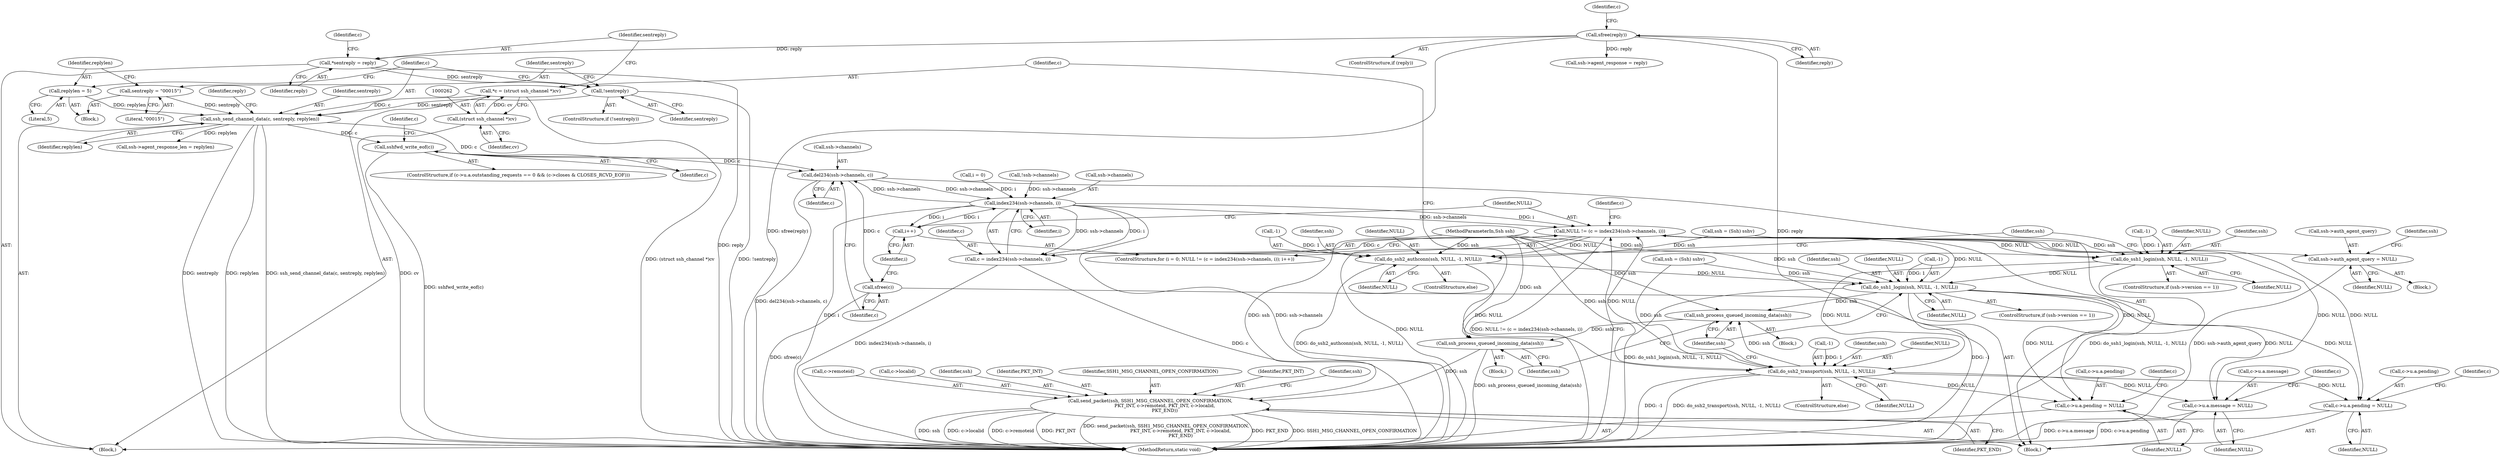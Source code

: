 digraph "1_tartarus_4ff22863d895cb7ebfced4cf923a012a614adaa8@API" {
"1000319" [label="(Call,sshfwd_write_eof(c))"];
"1000295" [label="(Call,ssh_send_channel_data(c, sentreply, replylen))"];
"1000259" [label="(Call,*c = (struct ssh_channel *)cv)"];
"1000261" [label="(Call,(struct ssh_channel *)cv)"];
"1000289" [label="(Call,sentreply = \"\0\0\0\1\5\")"];
"1000286" [label="(Call,!sentreply)"];
"1000265" [label="(Call,*sentreply = reply)"];
"1000301" [label="(Call,sfree(reply))"];
"1000292" [label="(Call,replylen = 5)"];
"1000369" [label="(Call,del234(ssh->channels, c))"];
"1000144" [label="(Call,index234(ssh->channels, i))"];
"1000140" [label="(Call,NULL != (c = index234(ssh->channels, i)))"];
"1000188" [label="(Call,ssh->auth_agent_query = NULL)"];
"1000209" [label="(Call,do_ssh1_login(ssh, NULL, -1, NULL))"];
"1000240" [label="(Call,do_ssh1_login(ssh, NULL, -1, NULL))"];
"1000253" [label="(Call,ssh_process_queued_incoming_data(ssh))"];
"1000255" [label="(Call,ssh_process_queued_incoming_data(ssh))"];
"1000357" [label="(Call,send_packet(ssh, SSH1_MSG_CHANNEL_OPEN_CONFIRMATION,\n                    PKT_INT, c->remoteid, PKT_INT, c->localid,\n                    PKT_END))"];
"1000268" [label="(Call,c->u.a.pending = NULL)"];
"1000330" [label="(Call,c->u.a.message = NULL)"];
"1000339" [label="(Call,c->u.a.pending = NULL)"];
"1000247" [label="(Call,do_ssh2_transport(ssh, NULL, -1, NULL))"];
"1000216" [label="(Call,do_ssh2_authconn(ssh, NULL, -1, NULL))"];
"1000142" [label="(Call,c = index234(ssh->channels, i))"];
"1000149" [label="(Call,i++)"];
"1000374" [label="(Call,sfree(c))"];
"1000224" [label="(Call,ssh = (Ssh) sshv)"];
"1000241" [label="(Identifier,ssh)"];
"1000359" [label="(Identifier,SSH1_MSG_CHANNEL_OPEN_CONFIRMATION)"];
"1000137" [label="(Call,i = 0)"];
"1000252" [label="(Identifier,NULL)"];
"1000203" [label="(ControlStructure,if (ssh->version == 1))"];
"1000257" [label="(Block,)"];
"1000357" [label="(Call,send_packet(ssh, SSH1_MSG_CHANNEL_OPEN_CONFIRMATION,\n                    PKT_INT, c->remoteid, PKT_INT, c->localid,\n                    PKT_END))"];
"1000250" [label="(Call,-1)"];
"1000272" [label="(Identifier,c)"];
"1000369" [label="(Call,del234(ssh->channels, c))"];
"1000183" [label="(Call,ssh = (Ssh) sshv)"];
"1000364" [label="(Identifier,PKT_INT)"];
"1000302" [label="(Identifier,reply)"];
"1000375" [label="(Identifier,c)"];
"1000301" [label="(Call,sfree(reply))"];
"1000260" [label="(Identifier,c)"];
"1000371" [label="(Identifier,ssh)"];
"1000298" [label="(Identifier,replylen)"];
"1000297" [label="(Identifier,sentreply)"];
"1000268" [label="(Call,c->u.a.pending = NULL)"];
"1000325" [label="(Identifier,c)"];
"1000225" [label="(Identifier,ssh)"];
"1000188" [label="(Call,ssh->auth_agent_query = NULL)"];
"1000246" [label="(ControlStructure,else)"];
"1000181" [label="(Block,)"];
"1000131" [label="(Call,!ssh->channels)"];
"1000222" [label="(Block,)"];
"1000339" [label="(Call,c->u.a.pending = NULL)"];
"1000209" [label="(Call,do_ssh1_login(ssh, NULL, -1, NULL))"];
"1000361" [label="(Call,c->remoteid)"];
"1000299" [label="(ControlStructure,if (reply))"];
"1000330" [label="(Call,c->u.a.message = NULL)"];
"1000265" [label="(Call,*sentreply = reply)"];
"1000286" [label="(Call,!sentreply)"];
"1000253" [label="(Call,ssh_process_queued_incoming_data(ssh))"];
"1000212" [label="(Call,-1)"];
"1000198" [label="(Call,ssh->agent_response_len = replylen)"];
"1000261" [label="(Call,(struct ssh_channel *)cv)"];
"1000140" [label="(Call,NULL != (c = index234(ssh->channels, i)))"];
"1000217" [label="(Identifier,ssh)"];
"1000144" [label="(Call,index234(ssh->channels, i))"];
"1000259" [label="(Call,*c = (struct ssh_channel *)cv)"];
"1000189" [label="(Call,ssh->auth_agent_query)"];
"1000376" [label="(MethodReturn,static void)"];
"1000107" [label="(MethodParameterIn,Ssh ssh)"];
"1000245" [label="(Identifier,NULL)"];
"1000242" [label="(Identifier,NULL)"];
"1000352" [label="(Identifier,c)"];
"1000148" [label="(Identifier,i)"];
"1000300" [label="(Identifier,reply)"];
"1000303" [label="(ControlStructure,if (c->u.a.outstanding_requests == 0 && (c->closes & CLOSES_RCVD_EOF)))"];
"1000287" [label="(Identifier,sentreply)"];
"1000154" [label="(Identifier,c)"];
"1000216" [label="(Call,do_ssh2_authconn(ssh, NULL, -1, NULL))"];
"1000151" [label="(Block,)"];
"1000263" [label="(Identifier,cv)"];
"1000143" [label="(Identifier,c)"];
"1000267" [label="(Identifier,reply)"];
"1000254" [label="(Identifier,ssh)"];
"1000285" [label="(ControlStructure,if (!sentreply))"];
"1000291" [label="(Literal,\"\0\0\0\1\5\")"];
"1000141" [label="(Identifier,NULL)"];
"1000309" [label="(Identifier,c)"];
"1000195" [label="(Identifier,ssh)"];
"1000343" [label="(Identifier,c)"];
"1000292" [label="(Call,replylen = 5)"];
"1000142" [label="(Call,c = index234(ssh->channels, i))"];
"1000269" [label="(Call,c->u.a.pending)"];
"1000266" [label="(Identifier,sentreply)"];
"1000240" [label="(Call,do_ssh1_login(ssh, NULL, -1, NULL))"];
"1000211" [label="(Identifier,NULL)"];
"1000234" [label="(ControlStructure,if (ssh->version == 1))"];
"1000248" [label="(Identifier,ssh)"];
"1000374" [label="(Call,sfree(c))"];
"1000290" [label="(Identifier,sentreply)"];
"1000149" [label="(Call,i++)"];
"1000293" [label="(Identifier,replylen)"];
"1000365" [label="(Call,c->localid)"];
"1000193" [label="(Call,ssh->agent_response = reply)"];
"1000276" [label="(Identifier,NULL)"];
"1000320" [label="(Identifier,c)"];
"1000347" [label="(Identifier,NULL)"];
"1000255" [label="(Call,ssh_process_queued_incoming_data(ssh))"];
"1000294" [label="(Literal,5)"];
"1000288" [label="(Block,)"];
"1000338" [label="(Identifier,NULL)"];
"1000192" [label="(Identifier,NULL)"];
"1000289" [label="(Call,sentreply = \"\0\0\0\1\5\")"];
"1000156" [label="(Block,)"];
"1000150" [label="(Identifier,i)"];
"1000218" [label="(Identifier,NULL)"];
"1000210" [label="(Identifier,ssh)"];
"1000368" [label="(Identifier,PKT_END)"];
"1000295" [label="(Call,ssh_send_channel_data(c, sentreply, replylen))"];
"1000296" [label="(Identifier,c)"];
"1000247" [label="(Call,do_ssh2_transport(ssh, NULL, -1, NULL))"];
"1000256" [label="(Identifier,ssh)"];
"1000219" [label="(Call,-1)"];
"1000145" [label="(Call,ssh->channels)"];
"1000214" [label="(Identifier,NULL)"];
"1000281" [label="(Identifier,c)"];
"1000249" [label="(Identifier,NULL)"];
"1000370" [label="(Call,ssh->channels)"];
"1000358" [label="(Identifier,ssh)"];
"1000221" [label="(Identifier,NULL)"];
"1000373" [label="(Identifier,c)"];
"1000215" [label="(ControlStructure,else)"];
"1000319" [label="(Call,sshfwd_write_eof(c))"];
"1000331" [label="(Call,c->u.a.message)"];
"1000243" [label="(Call,-1)"];
"1000340" [label="(Call,c->u.a.pending)"];
"1000360" [label="(Identifier,PKT_INT)"];
"1000136" [label="(ControlStructure,for (i = 0; NULL != (c = index234(ssh->channels, i)); i++))"];
"1000319" -> "1000303"  [label="AST: "];
"1000319" -> "1000320"  [label="CFG: "];
"1000320" -> "1000319"  [label="AST: "];
"1000325" -> "1000319"  [label="CFG: "];
"1000319" -> "1000376"  [label="DDG: sshfwd_write_eof(c)"];
"1000295" -> "1000319"  [label="DDG: c"];
"1000319" -> "1000369"  [label="DDG: c"];
"1000295" -> "1000257"  [label="AST: "];
"1000295" -> "1000298"  [label="CFG: "];
"1000296" -> "1000295"  [label="AST: "];
"1000297" -> "1000295"  [label="AST: "];
"1000298" -> "1000295"  [label="AST: "];
"1000300" -> "1000295"  [label="CFG: "];
"1000295" -> "1000376"  [label="DDG: sentreply"];
"1000295" -> "1000376"  [label="DDG: replylen"];
"1000295" -> "1000376"  [label="DDG: ssh_send_channel_data(c, sentreply, replylen)"];
"1000295" -> "1000198"  [label="DDG: replylen"];
"1000259" -> "1000295"  [label="DDG: c"];
"1000289" -> "1000295"  [label="DDG: sentreply"];
"1000286" -> "1000295"  [label="DDG: sentreply"];
"1000292" -> "1000295"  [label="DDG: replylen"];
"1000295" -> "1000369"  [label="DDG: c"];
"1000259" -> "1000257"  [label="AST: "];
"1000259" -> "1000261"  [label="CFG: "];
"1000260" -> "1000259"  [label="AST: "];
"1000261" -> "1000259"  [label="AST: "];
"1000266" -> "1000259"  [label="CFG: "];
"1000259" -> "1000376"  [label="DDG: (struct ssh_channel *)cv"];
"1000261" -> "1000259"  [label="DDG: cv"];
"1000261" -> "1000263"  [label="CFG: "];
"1000262" -> "1000261"  [label="AST: "];
"1000263" -> "1000261"  [label="AST: "];
"1000261" -> "1000376"  [label="DDG: cv"];
"1000289" -> "1000288"  [label="AST: "];
"1000289" -> "1000291"  [label="CFG: "];
"1000290" -> "1000289"  [label="AST: "];
"1000291" -> "1000289"  [label="AST: "];
"1000293" -> "1000289"  [label="CFG: "];
"1000286" -> "1000285"  [label="AST: "];
"1000286" -> "1000287"  [label="CFG: "];
"1000287" -> "1000286"  [label="AST: "];
"1000290" -> "1000286"  [label="CFG: "];
"1000296" -> "1000286"  [label="CFG: "];
"1000286" -> "1000376"  [label="DDG: !sentreply"];
"1000265" -> "1000286"  [label="DDG: sentreply"];
"1000265" -> "1000257"  [label="AST: "];
"1000265" -> "1000267"  [label="CFG: "];
"1000266" -> "1000265"  [label="AST: "];
"1000267" -> "1000265"  [label="AST: "];
"1000272" -> "1000265"  [label="CFG: "];
"1000265" -> "1000376"  [label="DDG: reply"];
"1000301" -> "1000265"  [label="DDG: reply"];
"1000301" -> "1000299"  [label="AST: "];
"1000301" -> "1000302"  [label="CFG: "];
"1000302" -> "1000301"  [label="AST: "];
"1000309" -> "1000301"  [label="CFG: "];
"1000301" -> "1000376"  [label="DDG: sfree(reply)"];
"1000301" -> "1000376"  [label="DDG: reply"];
"1000301" -> "1000193"  [label="DDG: reply"];
"1000292" -> "1000288"  [label="AST: "];
"1000292" -> "1000294"  [label="CFG: "];
"1000293" -> "1000292"  [label="AST: "];
"1000294" -> "1000292"  [label="AST: "];
"1000296" -> "1000292"  [label="CFG: "];
"1000369" -> "1000151"  [label="AST: "];
"1000369" -> "1000373"  [label="CFG: "];
"1000370" -> "1000369"  [label="AST: "];
"1000373" -> "1000369"  [label="AST: "];
"1000375" -> "1000369"  [label="CFG: "];
"1000369" -> "1000376"  [label="DDG: del234(ssh->channels, c)"];
"1000369" -> "1000144"  [label="DDG: ssh->channels"];
"1000144" -> "1000369"  [label="DDG: ssh->channels"];
"1000369" -> "1000374"  [label="DDG: c"];
"1000144" -> "1000142"  [label="AST: "];
"1000144" -> "1000148"  [label="CFG: "];
"1000145" -> "1000144"  [label="AST: "];
"1000148" -> "1000144"  [label="AST: "];
"1000142" -> "1000144"  [label="CFG: "];
"1000144" -> "1000376"  [label="DDG: i"];
"1000144" -> "1000376"  [label="DDG: ssh->channels"];
"1000144" -> "1000140"  [label="DDG: ssh->channels"];
"1000144" -> "1000140"  [label="DDG: i"];
"1000144" -> "1000142"  [label="DDG: ssh->channels"];
"1000144" -> "1000142"  [label="DDG: i"];
"1000131" -> "1000144"  [label="DDG: ssh->channels"];
"1000149" -> "1000144"  [label="DDG: i"];
"1000137" -> "1000144"  [label="DDG: i"];
"1000144" -> "1000149"  [label="DDG: i"];
"1000140" -> "1000136"  [label="AST: "];
"1000140" -> "1000142"  [label="CFG: "];
"1000141" -> "1000140"  [label="AST: "];
"1000142" -> "1000140"  [label="AST: "];
"1000154" -> "1000140"  [label="CFG: "];
"1000376" -> "1000140"  [label="CFG: "];
"1000140" -> "1000376"  [label="DDG: NULL"];
"1000140" -> "1000376"  [label="DDG: NULL != (c = index234(ssh->channels, i))"];
"1000247" -> "1000140"  [label="DDG: NULL"];
"1000240" -> "1000140"  [label="DDG: NULL"];
"1000142" -> "1000140"  [label="DDG: c"];
"1000140" -> "1000188"  [label="DDG: NULL"];
"1000140" -> "1000209"  [label="DDG: NULL"];
"1000140" -> "1000216"  [label="DDG: NULL"];
"1000140" -> "1000268"  [label="DDG: NULL"];
"1000140" -> "1000330"  [label="DDG: NULL"];
"1000140" -> "1000339"  [label="DDG: NULL"];
"1000188" -> "1000181"  [label="AST: "];
"1000188" -> "1000192"  [label="CFG: "];
"1000189" -> "1000188"  [label="AST: "];
"1000192" -> "1000188"  [label="AST: "];
"1000195" -> "1000188"  [label="CFG: "];
"1000188" -> "1000376"  [label="DDG: ssh->auth_agent_query"];
"1000209" -> "1000203"  [label="AST: "];
"1000209" -> "1000214"  [label="CFG: "];
"1000210" -> "1000209"  [label="AST: "];
"1000211" -> "1000209"  [label="AST: "];
"1000212" -> "1000209"  [label="AST: "];
"1000214" -> "1000209"  [label="AST: "];
"1000225" -> "1000209"  [label="CFG: "];
"1000209" -> "1000376"  [label="DDG: do_ssh1_login(ssh, NULL, -1, NULL)"];
"1000183" -> "1000209"  [label="DDG: ssh"];
"1000107" -> "1000209"  [label="DDG: ssh"];
"1000212" -> "1000209"  [label="DDG: 1"];
"1000209" -> "1000240"  [label="DDG: NULL"];
"1000209" -> "1000247"  [label="DDG: NULL"];
"1000240" -> "1000234"  [label="AST: "];
"1000240" -> "1000245"  [label="CFG: "];
"1000241" -> "1000240"  [label="AST: "];
"1000242" -> "1000240"  [label="AST: "];
"1000243" -> "1000240"  [label="AST: "];
"1000245" -> "1000240"  [label="AST: "];
"1000254" -> "1000240"  [label="CFG: "];
"1000240" -> "1000376"  [label="DDG: do_ssh1_login(ssh, NULL, -1, NULL)"];
"1000240" -> "1000376"  [label="DDG: -1"];
"1000224" -> "1000240"  [label="DDG: ssh"];
"1000107" -> "1000240"  [label="DDG: ssh"];
"1000216" -> "1000240"  [label="DDG: NULL"];
"1000243" -> "1000240"  [label="DDG: 1"];
"1000240" -> "1000253"  [label="DDG: ssh"];
"1000240" -> "1000268"  [label="DDG: NULL"];
"1000240" -> "1000330"  [label="DDG: NULL"];
"1000240" -> "1000339"  [label="DDG: NULL"];
"1000253" -> "1000222"  [label="AST: "];
"1000253" -> "1000254"  [label="CFG: "];
"1000254" -> "1000253"  [label="AST: "];
"1000256" -> "1000253"  [label="CFG: "];
"1000247" -> "1000253"  [label="DDG: ssh"];
"1000107" -> "1000253"  [label="DDG: ssh"];
"1000253" -> "1000255"  [label="DDG: ssh"];
"1000255" -> "1000156"  [label="AST: "];
"1000255" -> "1000256"  [label="CFG: "];
"1000256" -> "1000255"  [label="AST: "];
"1000260" -> "1000255"  [label="CFG: "];
"1000255" -> "1000376"  [label="DDG: ssh_process_queued_incoming_data(ssh)"];
"1000107" -> "1000255"  [label="DDG: ssh"];
"1000255" -> "1000357"  [label="DDG: ssh"];
"1000357" -> "1000151"  [label="AST: "];
"1000357" -> "1000368"  [label="CFG: "];
"1000358" -> "1000357"  [label="AST: "];
"1000359" -> "1000357"  [label="AST: "];
"1000360" -> "1000357"  [label="AST: "];
"1000361" -> "1000357"  [label="AST: "];
"1000364" -> "1000357"  [label="AST: "];
"1000365" -> "1000357"  [label="AST: "];
"1000368" -> "1000357"  [label="AST: "];
"1000371" -> "1000357"  [label="CFG: "];
"1000357" -> "1000376"  [label="DDG: ssh"];
"1000357" -> "1000376"  [label="DDG: c->localid"];
"1000357" -> "1000376"  [label="DDG: c->remoteid"];
"1000357" -> "1000376"  [label="DDG: PKT_INT"];
"1000357" -> "1000376"  [label="DDG: send_packet(ssh, SSH1_MSG_CHANNEL_OPEN_CONFIRMATION,\n                    PKT_INT, c->remoteid, PKT_INT, c->localid,\n                    PKT_END)"];
"1000357" -> "1000376"  [label="DDG: PKT_END"];
"1000357" -> "1000376"  [label="DDG: SSH1_MSG_CHANNEL_OPEN_CONFIRMATION"];
"1000107" -> "1000357"  [label="DDG: ssh"];
"1000268" -> "1000257"  [label="AST: "];
"1000268" -> "1000276"  [label="CFG: "];
"1000269" -> "1000268"  [label="AST: "];
"1000276" -> "1000268"  [label="AST: "];
"1000281" -> "1000268"  [label="CFG: "];
"1000247" -> "1000268"  [label="DDG: NULL"];
"1000330" -> "1000151"  [label="AST: "];
"1000330" -> "1000338"  [label="CFG: "];
"1000331" -> "1000330"  [label="AST: "];
"1000338" -> "1000330"  [label="AST: "];
"1000343" -> "1000330"  [label="CFG: "];
"1000330" -> "1000376"  [label="DDG: c->u.a.message"];
"1000247" -> "1000330"  [label="DDG: NULL"];
"1000339" -> "1000151"  [label="AST: "];
"1000339" -> "1000347"  [label="CFG: "];
"1000340" -> "1000339"  [label="AST: "];
"1000347" -> "1000339"  [label="AST: "];
"1000352" -> "1000339"  [label="CFG: "];
"1000339" -> "1000376"  [label="DDG: c->u.a.pending"];
"1000247" -> "1000339"  [label="DDG: NULL"];
"1000247" -> "1000246"  [label="AST: "];
"1000247" -> "1000252"  [label="CFG: "];
"1000248" -> "1000247"  [label="AST: "];
"1000249" -> "1000247"  [label="AST: "];
"1000250" -> "1000247"  [label="AST: "];
"1000252" -> "1000247"  [label="AST: "];
"1000254" -> "1000247"  [label="CFG: "];
"1000247" -> "1000376"  [label="DDG: -1"];
"1000247" -> "1000376"  [label="DDG: do_ssh2_transport(ssh, NULL, -1, NULL)"];
"1000224" -> "1000247"  [label="DDG: ssh"];
"1000107" -> "1000247"  [label="DDG: ssh"];
"1000216" -> "1000247"  [label="DDG: NULL"];
"1000250" -> "1000247"  [label="DDG: 1"];
"1000216" -> "1000215"  [label="AST: "];
"1000216" -> "1000221"  [label="CFG: "];
"1000217" -> "1000216"  [label="AST: "];
"1000218" -> "1000216"  [label="AST: "];
"1000219" -> "1000216"  [label="AST: "];
"1000221" -> "1000216"  [label="AST: "];
"1000225" -> "1000216"  [label="CFG: "];
"1000216" -> "1000376"  [label="DDG: do_ssh2_authconn(ssh, NULL, -1, NULL)"];
"1000183" -> "1000216"  [label="DDG: ssh"];
"1000107" -> "1000216"  [label="DDG: ssh"];
"1000219" -> "1000216"  [label="DDG: 1"];
"1000143" -> "1000142"  [label="AST: "];
"1000142" -> "1000376"  [label="DDG: index234(ssh->channels, i)"];
"1000142" -> "1000376"  [label="DDG: c"];
"1000149" -> "1000136"  [label="AST: "];
"1000149" -> "1000150"  [label="CFG: "];
"1000150" -> "1000149"  [label="AST: "];
"1000141" -> "1000149"  [label="CFG: "];
"1000374" -> "1000151"  [label="AST: "];
"1000374" -> "1000375"  [label="CFG: "];
"1000375" -> "1000374"  [label="AST: "];
"1000150" -> "1000374"  [label="CFG: "];
"1000374" -> "1000376"  [label="DDG: sfree(c)"];
}

